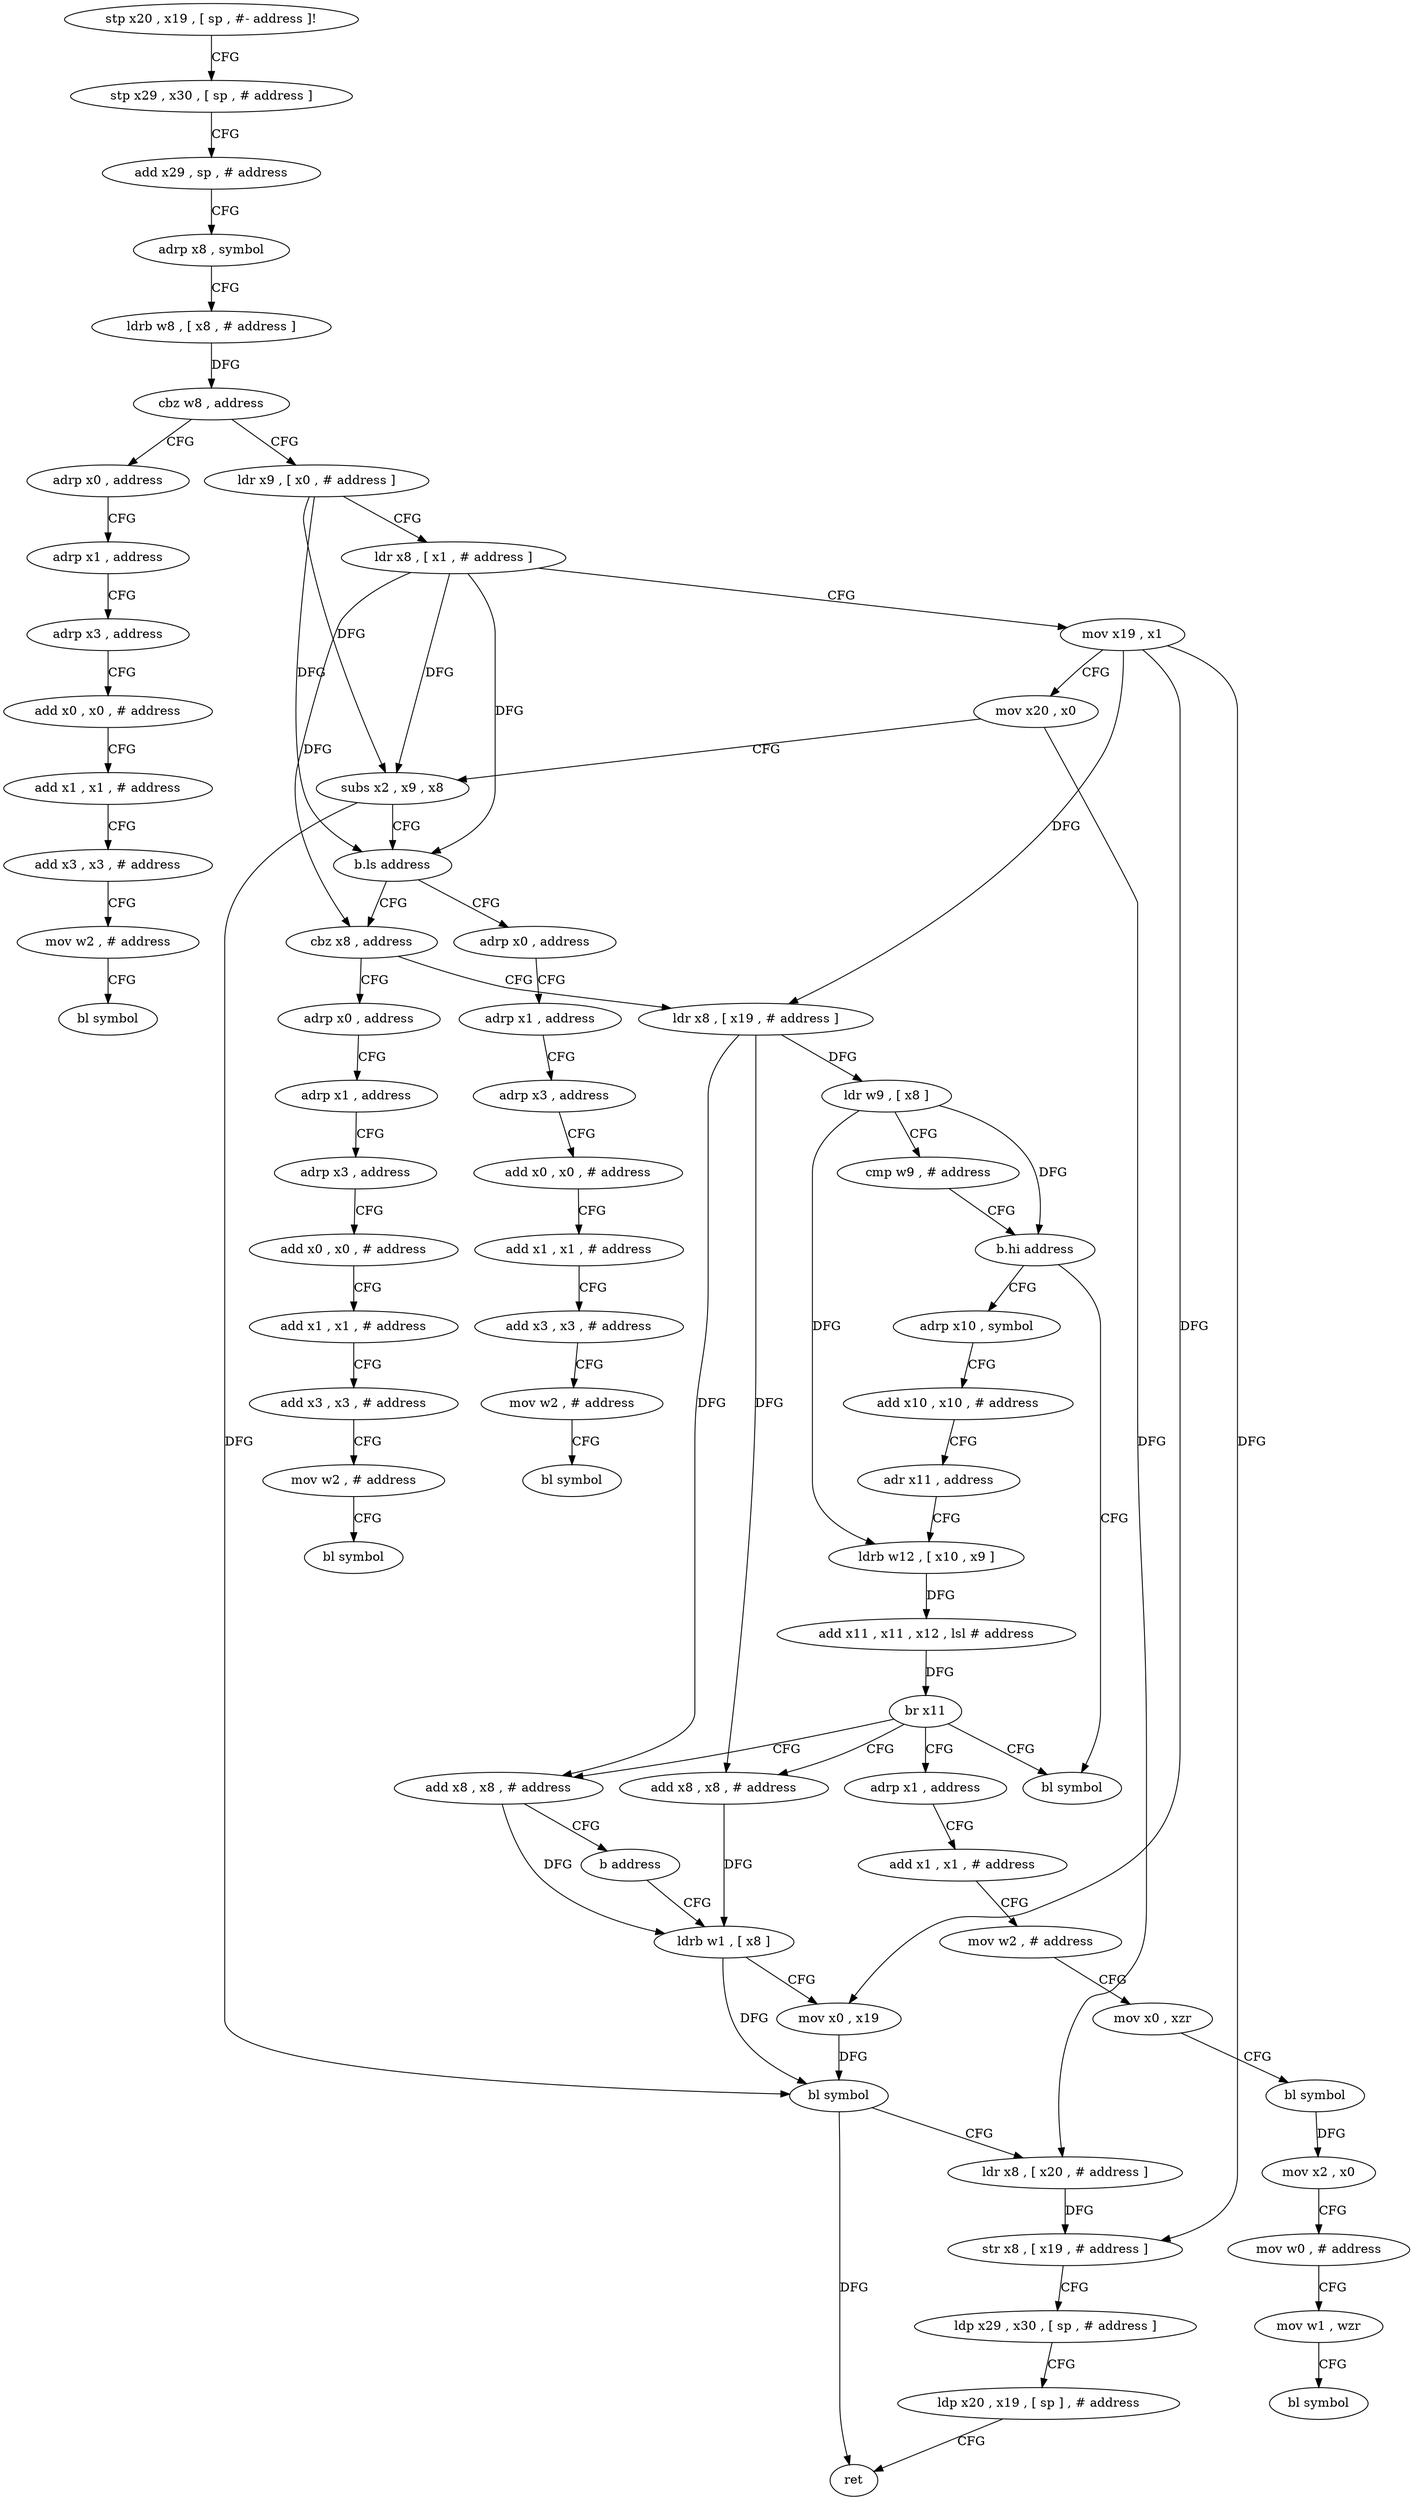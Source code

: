 digraph "func" {
"4208464" [label = "stp x20 , x19 , [ sp , #- address ]!" ]
"4208468" [label = "stp x29 , x30 , [ sp , # address ]" ]
"4208472" [label = "add x29 , sp , # address" ]
"4208476" [label = "adrp x8 , symbol" ]
"4208480" [label = "ldrb w8 , [ x8 , # address ]" ]
"4208484" [label = "cbz w8 , address" ]
"4208604" [label = "adrp x0 , address" ]
"4208488" [label = "ldr x9 , [ x0 , # address ]" ]
"4208608" [label = "adrp x1 , address" ]
"4208612" [label = "adrp x3 , address" ]
"4208616" [label = "add x0 , x0 , # address" ]
"4208620" [label = "add x1 , x1 , # address" ]
"4208624" [label = "add x3 , x3 , # address" ]
"4208628" [label = "mov w2 , # address" ]
"4208632" [label = "bl symbol" ]
"4208492" [label = "ldr x8 , [ x1 , # address ]" ]
"4208496" [label = "mov x19 , x1" ]
"4208500" [label = "mov x20 , x0" ]
"4208504" [label = "subs x2 , x9 , x8" ]
"4208508" [label = "b.ls address" ]
"4208636" [label = "adrp x0 , address" ]
"4208512" [label = "cbz x8 , address" ]
"4208640" [label = "adrp x1 , address" ]
"4208644" [label = "adrp x3 , address" ]
"4208648" [label = "add x0 , x0 , # address" ]
"4208652" [label = "add x1 , x1 , # address" ]
"4208656" [label = "add x3 , x3 , # address" ]
"4208660" [label = "mov w2 , # address" ]
"4208664" [label = "bl symbol" ]
"4208668" [label = "adrp x0 , address" ]
"4208516" [label = "ldr x8 , [ x19 , # address ]" ]
"4208672" [label = "adrp x1 , address" ]
"4208676" [label = "adrp x3 , address" ]
"4208680" [label = "add x0 , x0 , # address" ]
"4208684" [label = "add x1 , x1 , # address" ]
"4208688" [label = "add x3 , x3 , # address" ]
"4208692" [label = "mov w2 , # address" ]
"4208696" [label = "bl symbol" ]
"4208520" [label = "ldr w9 , [ x8 ]" ]
"4208524" [label = "cmp w9 , # address" ]
"4208528" [label = "b.hi address" ]
"4208600" [label = "bl symbol" ]
"4208532" [label = "adrp x10 , symbol" ]
"4208536" [label = "add x10 , x10 , # address" ]
"4208540" [label = "adr x11 , address" ]
"4208544" [label = "ldrb w12 , [ x10 , x9 ]" ]
"4208548" [label = "add x11 , x11 , x12 , lsl # address" ]
"4208552" [label = "br x11" ]
"4208556" [label = "add x8 , x8 , # address" ]
"4208564" [label = "add x8 , x8 , # address" ]
"4208700" [label = "adrp x1 , address" ]
"4208560" [label = "b address" ]
"4208568" [label = "ldrb w1 , [ x8 ]" ]
"4208704" [label = "add x1 , x1 , # address" ]
"4208708" [label = "mov w2 , # address" ]
"4208712" [label = "mov x0 , xzr" ]
"4208716" [label = "bl symbol" ]
"4208720" [label = "mov x2 , x0" ]
"4208724" [label = "mov w0 , # address" ]
"4208728" [label = "mov w1 , wzr" ]
"4208732" [label = "bl symbol" ]
"4208572" [label = "mov x0 , x19" ]
"4208576" [label = "bl symbol" ]
"4208580" [label = "ldr x8 , [ x20 , # address ]" ]
"4208584" [label = "str x8 , [ x19 , # address ]" ]
"4208588" [label = "ldp x29 , x30 , [ sp , # address ]" ]
"4208592" [label = "ldp x20 , x19 , [ sp ] , # address" ]
"4208596" [label = "ret" ]
"4208464" -> "4208468" [ label = "CFG" ]
"4208468" -> "4208472" [ label = "CFG" ]
"4208472" -> "4208476" [ label = "CFG" ]
"4208476" -> "4208480" [ label = "CFG" ]
"4208480" -> "4208484" [ label = "DFG" ]
"4208484" -> "4208604" [ label = "CFG" ]
"4208484" -> "4208488" [ label = "CFG" ]
"4208604" -> "4208608" [ label = "CFG" ]
"4208488" -> "4208492" [ label = "CFG" ]
"4208488" -> "4208504" [ label = "DFG" ]
"4208488" -> "4208508" [ label = "DFG" ]
"4208608" -> "4208612" [ label = "CFG" ]
"4208612" -> "4208616" [ label = "CFG" ]
"4208616" -> "4208620" [ label = "CFG" ]
"4208620" -> "4208624" [ label = "CFG" ]
"4208624" -> "4208628" [ label = "CFG" ]
"4208628" -> "4208632" [ label = "CFG" ]
"4208492" -> "4208496" [ label = "CFG" ]
"4208492" -> "4208504" [ label = "DFG" ]
"4208492" -> "4208508" [ label = "DFG" ]
"4208492" -> "4208512" [ label = "DFG" ]
"4208496" -> "4208500" [ label = "CFG" ]
"4208496" -> "4208516" [ label = "DFG" ]
"4208496" -> "4208572" [ label = "DFG" ]
"4208496" -> "4208584" [ label = "DFG" ]
"4208500" -> "4208504" [ label = "CFG" ]
"4208500" -> "4208580" [ label = "DFG" ]
"4208504" -> "4208508" [ label = "CFG" ]
"4208504" -> "4208576" [ label = "DFG" ]
"4208508" -> "4208636" [ label = "CFG" ]
"4208508" -> "4208512" [ label = "CFG" ]
"4208636" -> "4208640" [ label = "CFG" ]
"4208512" -> "4208668" [ label = "CFG" ]
"4208512" -> "4208516" [ label = "CFG" ]
"4208640" -> "4208644" [ label = "CFG" ]
"4208644" -> "4208648" [ label = "CFG" ]
"4208648" -> "4208652" [ label = "CFG" ]
"4208652" -> "4208656" [ label = "CFG" ]
"4208656" -> "4208660" [ label = "CFG" ]
"4208660" -> "4208664" [ label = "CFG" ]
"4208668" -> "4208672" [ label = "CFG" ]
"4208516" -> "4208520" [ label = "DFG" ]
"4208516" -> "4208556" [ label = "DFG" ]
"4208516" -> "4208564" [ label = "DFG" ]
"4208672" -> "4208676" [ label = "CFG" ]
"4208676" -> "4208680" [ label = "CFG" ]
"4208680" -> "4208684" [ label = "CFG" ]
"4208684" -> "4208688" [ label = "CFG" ]
"4208688" -> "4208692" [ label = "CFG" ]
"4208692" -> "4208696" [ label = "CFG" ]
"4208520" -> "4208524" [ label = "CFG" ]
"4208520" -> "4208528" [ label = "DFG" ]
"4208520" -> "4208544" [ label = "DFG" ]
"4208524" -> "4208528" [ label = "CFG" ]
"4208528" -> "4208600" [ label = "CFG" ]
"4208528" -> "4208532" [ label = "CFG" ]
"4208532" -> "4208536" [ label = "CFG" ]
"4208536" -> "4208540" [ label = "CFG" ]
"4208540" -> "4208544" [ label = "CFG" ]
"4208544" -> "4208548" [ label = "DFG" ]
"4208548" -> "4208552" [ label = "DFG" ]
"4208552" -> "4208556" [ label = "CFG" ]
"4208552" -> "4208564" [ label = "CFG" ]
"4208552" -> "4208600" [ label = "CFG" ]
"4208552" -> "4208700" [ label = "CFG" ]
"4208556" -> "4208560" [ label = "CFG" ]
"4208556" -> "4208568" [ label = "DFG" ]
"4208564" -> "4208568" [ label = "DFG" ]
"4208700" -> "4208704" [ label = "CFG" ]
"4208560" -> "4208568" [ label = "CFG" ]
"4208568" -> "4208572" [ label = "CFG" ]
"4208568" -> "4208576" [ label = "DFG" ]
"4208704" -> "4208708" [ label = "CFG" ]
"4208708" -> "4208712" [ label = "CFG" ]
"4208712" -> "4208716" [ label = "CFG" ]
"4208716" -> "4208720" [ label = "DFG" ]
"4208720" -> "4208724" [ label = "CFG" ]
"4208724" -> "4208728" [ label = "CFG" ]
"4208728" -> "4208732" [ label = "CFG" ]
"4208572" -> "4208576" [ label = "DFG" ]
"4208576" -> "4208580" [ label = "CFG" ]
"4208576" -> "4208596" [ label = "DFG" ]
"4208580" -> "4208584" [ label = "DFG" ]
"4208584" -> "4208588" [ label = "CFG" ]
"4208588" -> "4208592" [ label = "CFG" ]
"4208592" -> "4208596" [ label = "CFG" ]
}
